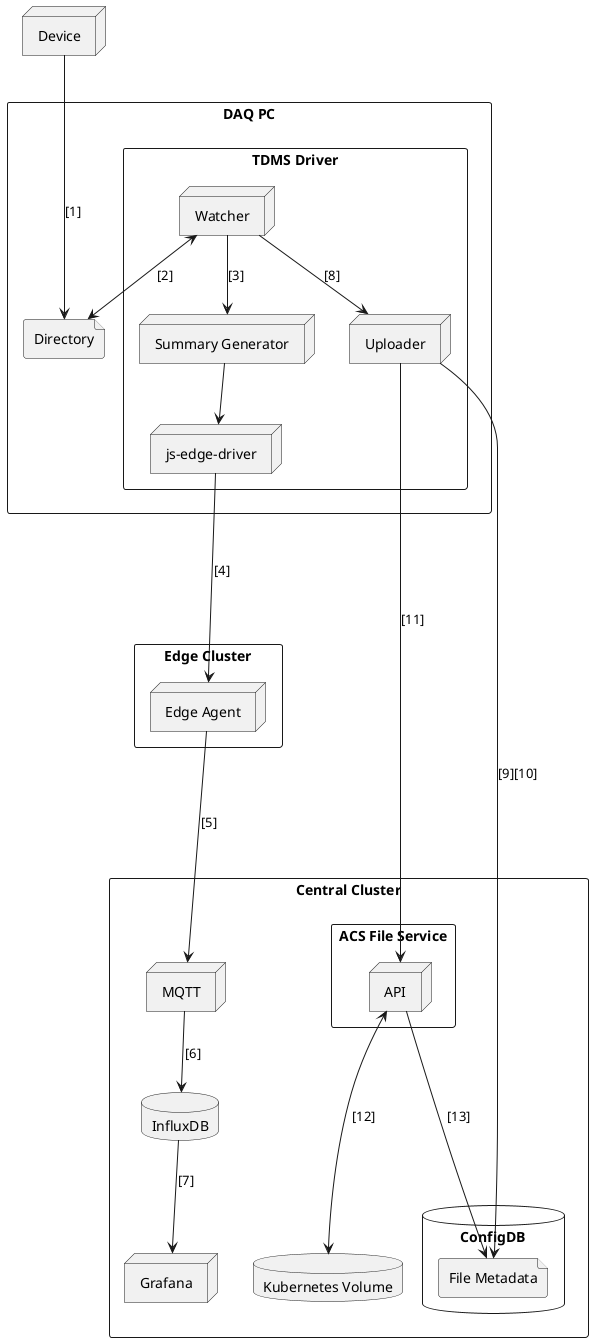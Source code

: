 @startuml
node "Device" as device

    rectangle "Central Cluster" {
        database "ConfigDB" as configdb {
            file "File Metadata" as metadata
        }

        database "InfluxDB" as influx

        database "Kubernetes Volume" as kvolume


        rectangle "ACS File Service" as fservice {
            node "API" as fsapi
        }

        node "MQTT" as mqtt

        node "Grafana" as grafana

    }

     rectangle "DAQ PC" {
          rectangle "TDMS Driver" {
            node "js-edge-driver" as jsdriver
            node "Watcher" as dwatcher
            node "Uploader" as duploader
            node "Summary Generator" as dsummary
          }

          file "Directory" as dir
     }

     rectangle "Edge Cluster" {
                   node "Edge Agent" as fagent
               }

device ---> dir : [1]

dwatcher <--> dir : [2]

dwatcher --> duploader : [8]

dwatcher --> dsummary : [3]

dsummary --> jsdriver

jsdriver ---> fagent : [4]

fagent ---> mqtt: [5]

mqtt --> influx: [6]

influx --> grafana: [7]

duploader --> metadata : [9][10]

duploader ---> fsapi: [11]

fsapi <---> kvolume: [12]

fsapi ---> metadata: [13]


@enduml
